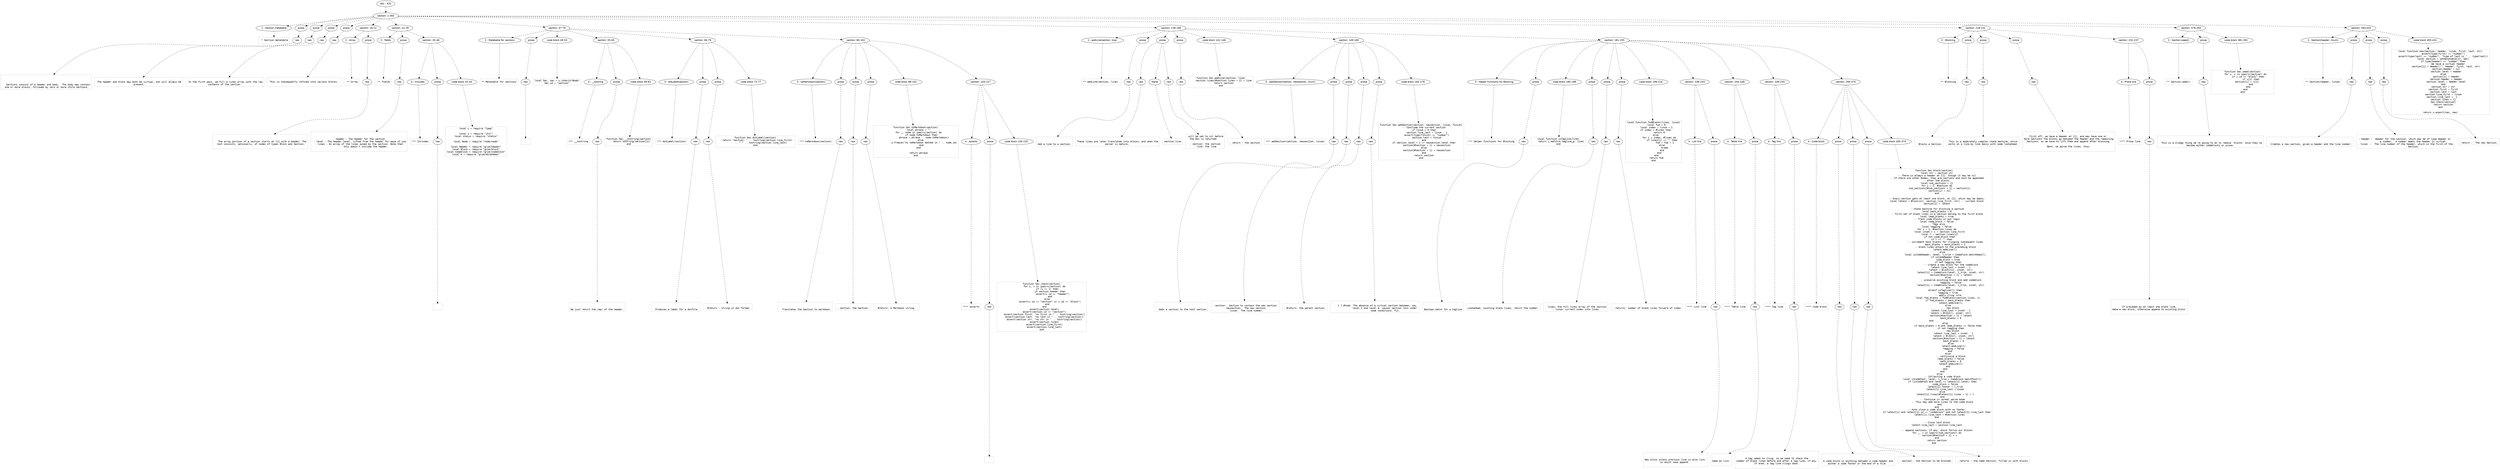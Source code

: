 digraph hierarchy {

node [fontname=Helvetica]
edge [style=dashed]

doc_0 [label="doc - 432"]


doc_0 -> { section_1}
{rank=same; section_1}

section_1 [label="section: 1-393"]


section_1 -> { header_2 prose_3 prose_4 prose_5 prose_6 section_7 section_8 section_9 section_10 section_11 section_12 section_13}
{rank=same; header_2 prose_3 prose_4 prose_5 prose_6 section_7 section_8 section_9 section_10 section_11 section_12 section_13}

header_2 [label="1 : Section metatable"]

prose_3 [label="prose"]

prose_4 [label="prose"]

prose_5 [label="prose"]

prose_6 [label="prose"]

section_7 [label="section: 16-21"]

section_8 [label="section: 22-29"]

section_9 [label="section: 47-79"]

section_10 [label="section: 128-180"]

section_11 [label="section: 218-231"]

section_12 [label="section: 376-393"]

section_13 [label="section: 394-432"]


header_2 -> leaf_14
leaf_14  [color=Gray,shape=rectangle,fontname=Inconsolata,label=" * Section metatable"]
prose_3 -> { raw_15}
{rank=same; raw_15}

raw_15 [label="raw"]


raw_15 -> leaf_16
leaf_16  [color=Gray,shape=rectangle,fontname=Inconsolata,label="


   Sections consist of a header and body.  The body may contain
 one or more blocks, followed by zero or more child sections.
"]
prose_4 -> { raw_17}
{rank=same; raw_17}

raw_17 [label="raw"]


raw_17 -> leaf_18
leaf_18  [color=Gray,shape=rectangle,fontname=Inconsolata,label="
 The header and block may both be virtual, but will always be
 present.
"]
prose_5 -> { raw_19}
{rank=same; raw_19}

raw_19 [label="raw"]


raw_19 -> leaf_20
leaf_20  [color=Gray,shape=rectangle,fontname=Inconsolata,label="
 In the first pass, we fill a lines array with the raw
 contents of the section. 
"]
prose_6 -> { raw_21}
{rank=same; raw_21}

raw_21 [label="raw"]


raw_21 -> leaf_22
leaf_22  [color=Gray,shape=rectangle,fontname=Inconsolata,label="
 This is subsequently refined into various blocks. 

"]
section_7 -> { header_23 prose_24}
{rank=same; header_23 prose_24}

header_23 [label="2 : Array"]

prose_24 [label="prose"]


header_23 -> leaf_25
leaf_25  [color=Gray,shape=rectangle,fontname=Inconsolata,label=" ** Array"]
prose_24 -> { raw_26}
{rank=same; raw_26}

raw_26 [label="raw"]


raw_26 -> leaf_27
leaf_27  [color=Gray,shape=rectangle,fontname=Inconsolata,label="

   The array portion of a section starts at [1] with a header. The
 rest consists, optionally, of nodes of types Block and Section.

"]
section_8 -> { header_28 prose_29 section_30}
{rank=same; header_28 prose_29 section_30}

header_28 [label="2 : Fields"]

prose_29 [label="prose"]

section_30 [label="section: 30-46"]


header_28 -> leaf_31
leaf_31  [color=Gray,shape=rectangle,fontname=Inconsolata,label=" ** Fields"]
prose_29 -> { raw_32}
{rank=same; raw_32}

raw_32 [label="raw"]


raw_32 -> leaf_33
leaf_33  [color=Gray,shape=rectangle,fontname=Inconsolata,label="

 - header : The header for the section.
 - level : The header level, lifted from the header for ease of use
 - lines : An array of the lines owned by the section. Note that 
           this doesn't include the header. 

"]
section_30 -> { header_34 prose_35 codeblock_36}
{rank=same; header_34 prose_35 codeblock_36}

header_34 [label="3 : Includes"]

prose_35 [label="prose"]

codeblock_36 [label="code block 32-44"]


header_34 -> leaf_37
leaf_37  [color=Gray,shape=rectangle,fontname=Inconsolata,label="*** Includes"]
prose_35 -> { raw_38}
{rank=same; raw_38}

raw_38 [label="raw"]


raw_38 -> leaf_39
leaf_39  [color=Gray,shape=rectangle,fontname=Inconsolata,label="
"]
codeblock_36 -> leaf_40
leaf_40  [color=Gray,shape=rectangle,fontname=Inconsolata,label="local L = require \"lpeg\"

local u = require \"util\"
local status = require \"status\"

local Node = require \"node/node\"

local Header = require \"grym/header\"
local Block = require \"grym/block\"
local Codeblock = require \"grym/codeblock\"
local m = require \"grym/morphemes\""]
section_9 -> { header_41 prose_42 codeblock_43 section_44 section_45 section_46}
{rank=same; header_41 prose_42 codeblock_43 section_44 section_45 section_46}

header_41 [label="2 : Metatable for sections"]

prose_42 [label="prose"]

codeblock_43 [label="code block 49-53"]

section_44 [label="section: 55-65"]

section_45 [label="section: 66-79"]

section_46 [label="section: 80-102"]


header_41 -> leaf_47
leaf_47  [color=Gray,shape=rectangle,fontname=Inconsolata,label="** Metatable for sections"]
prose_42 -> { raw_48}
{rank=same; raw_48}

raw_48 [label="raw"]


raw_48 -> leaf_49
leaf_49  [color=Gray,shape=rectangle,fontname=Inconsolata,label="
"]
codeblock_43 -> leaf_50
leaf_50  [color=Gray,shape=rectangle,fontname=Inconsolata,label="local Sec, sec = u.inherit(Node)
Sec.id = \"section\"
"]
section_44 -> { header_51 prose_52 codeblock_53}
{rank=same; header_51 prose_52 codeblock_53}

header_51 [label="3 : __tostring"]

prose_52 [label="prose"]

codeblock_53 [label="code block 59-63"]


header_51 -> leaf_54
leaf_54  [color=Gray,shape=rectangle,fontname=Inconsolata,label="*** __tostring"]
prose_52 -> { raw_55}
{rank=same; raw_55}

raw_55 [label="raw"]


raw_55 -> leaf_56
leaf_56  [color=Gray,shape=rectangle,fontname=Inconsolata,label="

We just return the repr of the header.
"]
codeblock_53 -> leaf_57
leaf_57  [color=Gray,shape=rectangle,fontname=Inconsolata,label="function Sec.__tostring(section)
    return tostring(section[1])
end"]
section_45 -> { header_58 prose_59 prose_60 codeblock_61}
{rank=same; header_58 prose_59 prose_60 codeblock_61}

header_58 [label="3 : dotLabel(section)"]

prose_59 [label="prose"]

prose_60 [label="prose"]

codeblock_61 [label="code block 72-77"]


header_58 -> leaf_62
leaf_62  [color=Gray,shape=rectangle,fontname=Inconsolata,label="*** dotLabel(section)"]
prose_59 -> { raw_63}
{rank=same; raw_63}

raw_63 [label="raw"]


raw_63 -> leaf_64
leaf_64  [color=Gray,shape=rectangle,fontname=Inconsolata,label="

  Produces a label for a dotfile.
"]
prose_60 -> { raw_65}
{rank=same; raw_65}

raw_65 [label="raw"]


raw_65 -> leaf_66
leaf_66  [color=Gray,shape=rectangle,fontname=Inconsolata,label="
- #return : string in dot format.
"]
codeblock_61 -> leaf_67
leaf_67  [color=Gray,shape=rectangle,fontname=Inconsolata,label="function Sec.dotLabel(section)
    return \"section: \" .. tostring(section.line_first) 
        .. \"-\" .. tostring(section.line_last)
end"]
section_46 -> { header_68 prose_69 prose_70 prose_71 codeblock_72 section_73}
{rank=same; header_68 prose_69 prose_70 prose_71 codeblock_72 section_73}

header_68 [label="3 : toMarkdown(section)"]

prose_69 [label="prose"]

prose_70 [label="prose"]

prose_71 [label="prose"]

codeblock_72 [label="code block 88-101"]

section_73 [label="section: 103-127"]


header_68 -> leaf_74
leaf_74  [color=Gray,shape=rectangle,fontname=Inconsolata,label="*** toMarkdown(section)"]
prose_69 -> { raw_75}
{rank=same; raw_75}

raw_75 [label="raw"]


raw_75 -> leaf_76
leaf_76  [color=Gray,shape=rectangle,fontname=Inconsolata,label="

  Translates the Section to markdown.
"]
prose_70 -> { raw_77}
{rank=same; raw_77}

raw_77 [label="raw"]


raw_77 -> leaf_78
leaf_78  [color=Gray,shape=rectangle,fontname=Inconsolata,label="
- section: the Section.
"]
prose_71 -> { raw_79}
{rank=same; raw_79}

raw_79 [label="raw"]


raw_79 -> leaf_80
leaf_80  [color=Gray,shape=rectangle,fontname=Inconsolata,label="
- #return: A Markdown string.  
"]
codeblock_72 -> leaf_81
leaf_81  [color=Gray,shape=rectangle,fontname=Inconsolata,label="function Sec.toMarkdown(section)
    local phrase = \"\"
    for _, node in ipairs(section) do
        if node.toMarkdown then
            phrase = phrase .. node:toMarkdown()
        else 
            u.freeze(\"no toMarkdown method in \" .. node.id)
        end
    end

    return phrase
end"]
section_73 -> { header_82 prose_83 codeblock_84}
{rank=same; header_82 prose_83 codeblock_84}

header_82 [label="4 : asserts"]

prose_83 [label="prose"]

codeblock_84 [label="code block 105-125"]


header_82 -> leaf_85
leaf_85  [color=Gray,shape=rectangle,fontname=Inconsolata,label="**** asserts"]
prose_83 -> { raw_86}
{rank=same; raw_86}

raw_86 [label="raw"]


raw_86 -> leaf_87
leaf_87  [color=Gray,shape=rectangle,fontname=Inconsolata,label="
"]
codeblock_84 -> leaf_88
leaf_88  [color=Gray,shape=rectangle,fontname=Inconsolata,label="function Sec.check(section)
    for i, v in ipairs(section) do
        if (i == 1) then
            if section.header then
                assert(v.id == \"header\")
            end
        else
            assert(v.id == \"section\" or v.id == \"block\")
        end
    end
    assert(section.level)
    assert(section.id == \"section\")
    assert(section.first, \"no first in \" .. tostring(section))
    assert(section.last, \"no last in \" .. tostring(section))
    assert(section.str, \"no str in \" .. tostring(section))
    assert(section.lines)
    assert(section.line_first)
    assert(section.line_last)
end"]
section_10 -> { header_89 prose_90 prose_91 prose_92 codeblock_93 section_94 section_95}
{rank=same; header_89 prose_90 prose_91 prose_92 codeblock_93 section_94 section_95}

header_89 [label="2 : addLine(section, line) "]

prose_90 [label="prose"]

prose_91 [label="prose"]

prose_92 [label="prose"]

codeblock_93 [label="code block 141-146"]

section_94 [label="section: 149-180"]

section_95 [label="section: 181-255"]


header_89 -> leaf_96
leaf_96  [color=Gray,shape=rectangle,fontname=Inconsolata,label="** addLine(section, line) "]
prose_90 -> { raw_97}
{rank=same; raw_97}

raw_97 [label="raw"]


raw_97 -> leaf_98
leaf_98  [color=Gray,shape=rectangle,fontname=Inconsolata,label="

Add a line to a section.
"]
prose_91 -> { raw_99 literal_100 raw_101}
{rank=same; raw_99 literal_100 raw_101}

raw_99 [label="raw"]

literal_100 [label="literal"]

raw_101 [label="raw"]


raw_99 -> leaf_102
leaf_102  [color=Gray,shape=rectangle,fontname=Inconsolata,label="
These lines are later translated into blocks, and when the
parser is mature, "]
literal_100 -> leaf_103
leaf_103  [color=Gray,shape=rectangle,fontname=Inconsolata,label="section.line"]
raw_101 -> leaf_104
leaf_104  [color=Gray,shape=rectangle,fontname=Inconsolata,label=" will be set to nil before
the Doc is returned.  
 
- section: the section
- line: the line
"]
prose_92 -> { raw_105}
{rank=same; raw_105}

raw_105 [label="raw"]


raw_105 -> leaf_106
leaf_106  [color=Gray,shape=rectangle,fontname=Inconsolata,label="
- return : the section
"]
codeblock_93 -> leaf_107
leaf_107  [color=Gray,shape=rectangle,fontname=Inconsolata,label="function Sec.addLine(section, line)
    section.lines[#section.lines + 1] = line
    return section
end"]
section_94 -> { header_108 prose_109 prose_110 prose_111 prose_112 codeblock_113}
{rank=same; header_108 prose_109 prose_110 prose_111 prose_112 codeblock_113}

header_108 [label="3 : addSection(section, newsection, linum)"]

prose_109 [label="prose"]

prose_110 [label="prose"]

prose_111 [label="prose"]

prose_112 [label="prose"]

codeblock_113 [label="code block 163-178"]


header_108 -> leaf_114
leaf_114  [color=Gray,shape=rectangle,fontname=Inconsolata,label="*** addSection(section, newsection, linum)"]
prose_109 -> { raw_115}
{rank=same; raw_115}

raw_115 [label="raw"]


raw_115 -> leaf_116
leaf_116  [color=Gray,shape=rectangle,fontname=Inconsolata,label="

  Adds a section to the host section
"]
prose_110 -> { raw_117}
{rank=same; raw_117}

raw_117 [label="raw"]


raw_117 -> leaf_118
leaf_118  [color=Gray,shape=rectangle,fontname=Inconsolata,label="
- section:  Section to contain the new section.
- newsection:  The new section.
- linum:  The line number.
"]
prose_111 -> { raw_119}
{rank=same; raw_119}

raw_119 [label="raw"]


raw_119 -> leaf_120
leaf_120  [color=Gray,shape=rectangle,fontname=Inconsolata,label="
- #return: the parent section.
"]
prose_112 -> { raw_121}
{rank=same; raw_121}

raw_121 [label="raw"]


raw_121 -> leaf_122
leaf_122  [color=Gray,shape=rectangle,fontname=Inconsolata,label="
  - [ ] #todo  The absence of a virtual section between, say,
               level 2 and level 4, causes section loss under 
               some conditions. Fix.
"]
codeblock_113 -> leaf_123
leaf_123  [color=Gray,shape=rectangle,fontname=Inconsolata,label="function Sec.addSection(section, newsection, linum, finish)
    -- Conclude the current section
    if linum > 0 then
        section.line_last = linum - 1
        assert(type(finish) == \"number\")
        section.last = finish
    end
    if section.level + 1 == newsection.level then
        section[#section + 1] = newsection
    else
        section[#section + 1] = newsection
    end
    return section
end"]
section_95 -> { header_124 prose_125 codeblock_126 prose_127 prose_128 prose_129 codeblock_130 section_131 section_132 section_133 section_134}
{rank=same; header_124 prose_125 codeblock_126 prose_127 prose_128 prose_129 codeblock_130 section_131 section_132 section_133 section_134}

header_124 [label="3 : Helper Functions for Blocking"]

prose_125 [label="prose"]

codeblock_126 [label="code block 185-189"]

prose_127 [label="prose"]

prose_128 [label="prose"]

prose_129 [label="prose"]

codeblock_130 [label="code block 199-216"]

section_131 [label="section: 238-243"]

section_132 [label="section: 244-248"]

section_133 [label="section: 249-255"]

section_134 [label="section: 256-375"]


header_124 -> leaf_135
leaf_135  [color=Gray,shape=rectangle,fontname=Inconsolata,label="*** Helper Functions for Blocking"]
prose_125 -> { raw_136}
{rank=same; raw_136}

raw_136 [label="raw"]


raw_136 -> leaf_137
leaf_137  [color=Gray,shape=rectangle,fontname=Inconsolata,label="

Boolean match for a tagline
"]
codeblock_126 -> leaf_138
leaf_138  [color=Gray,shape=rectangle,fontname=Inconsolata,label="local function isTagline(line)
    return L.match(m.tagline_p, line)
end"]
prose_127 -> { raw_139}
{rank=same; raw_139}

raw_139 [label="raw"]


raw_139 -> leaf_140
leaf_140  [color=Gray,shape=rectangle,fontname=Inconsolata,label="
Lookahead, counting blank lines, return the number.
"]
prose_128 -> { raw_141}
{rank=same; raw_141}

raw_141 [label="raw"]


raw_141 -> leaf_142
leaf_142  [color=Gray,shape=rectangle,fontname=Inconsolata,label="
- lines: the full lines array of the section
- linum: current index into lines
"]
prose_129 -> { raw_143}
{rank=same; raw_143}

raw_143 [label="raw"]


raw_143 -> leaf_144
leaf_144  [color=Gray,shape=rectangle,fontname=Inconsolata,label="
- returns: number of blank lines forward of index
"]
codeblock_130 -> leaf_145
leaf_145  [color=Gray,shape=rectangle,fontname=Inconsolata,label="local function fwdBlanks(lines, linum)
    local fwd = 0
    local index = linum + 1
    if index > #lines then 
        return 0
    else 
        for i = index, #lines do
            if lines[i] == \"\" then
                fwd = fwd + 1
            else
                break
            end
        end
    end
    return fwd
end"]
section_131 -> { header_146 prose_147}
{rank=same; header_146 prose_147}

header_146 [label="4 : List line"]

prose_147 [label="prose"]


header_146 -> leaf_148
leaf_148  [color=Gray,shape=rectangle,fontname=Inconsolata,label="**** List line"]
prose_147 -> { raw_149}
{rank=same; raw_149}

raw_149 [label="raw"]


raw_149 -> leaf_150
leaf_150  [color=Gray,shape=rectangle,fontname=Inconsolata,label="

New block unless previous line is also list,
in which case append. 

"]
section_132 -> { header_151 prose_152}
{rank=same; header_151 prose_152}

header_151 [label="4 : Table line"]

prose_152 [label="prose"]


header_151 -> leaf_153
leaf_153  [color=Gray,shape=rectangle,fontname=Inconsolata,label="**** Table line"]
prose_152 -> { raw_154}
{rank=same; raw_154}

raw_154 [label="raw"]


raw_154 -> leaf_155
leaf_155  [color=Gray,shape=rectangle,fontname=Inconsolata,label="

Same as list.

"]
section_133 -> { header_156 prose_157}
{rank=same; header_156 prose_157}

header_156 [label="4 : Tag line "]

prose_157 [label="prose"]


header_156 -> leaf_158
leaf_158  [color=Gray,shape=rectangle,fontname=Inconsolata,label="**** Tag line "]
prose_157 -> { raw_159}
{rank=same; raw_159}

raw_159 [label="raw"]


raw_159 -> leaf_160
leaf_160  [color=Gray,shape=rectangle,fontname=Inconsolata,label="

A tag needs to cling, so we need to check the
number of blank lines before and after a tag line, if any.
If even, a tag line clings down.

"]
section_134 -> { header_161 prose_162 prose_163 prose_164 codeblock_165}
{rank=same; header_161 prose_162 prose_163 prose_164 codeblock_165}

header_161 [label="4 : Code block"]

prose_162 [label="prose"]

prose_163 [label="prose"]

prose_164 [label="prose"]

codeblock_165 [label="code block 265-374"]


header_161 -> leaf_166
leaf_166  [color=Gray,shape=rectangle,fontname=Inconsolata,label="**** Code block"]
prose_162 -> { raw_167}
{rank=same; raw_167}

raw_167 [label="raw"]


raw_167 -> leaf_168
leaf_168  [color=Gray,shape=rectangle,fontname=Inconsolata,label="

A code block is anything between a code header and
either a code footer or the end of a file. 
"]
prose_163 -> { raw_169}
{rank=same; raw_169}

raw_169 [label="raw"]


raw_169 -> leaf_170
leaf_170  [color=Gray,shape=rectangle,fontname=Inconsolata,label="
- section : the Section to be blocked
"]
prose_164 -> { raw_171}
{rank=same; raw_171}

raw_171 [label="raw"]


raw_171 -> leaf_172
leaf_172  [color=Gray,shape=rectangle,fontname=Inconsolata,label="
- returns : the same Section, filled in with blocks
"]
codeblock_165 -> leaf_173
leaf_173  [color=Gray,shape=rectangle,fontname=Inconsolata,label="function Sec.block(section)
    local str = section.str
    -- There is always a header at [1], though it may be nil
    -- If there are other Nodes, they are sections and must be appended
    -- after the blocks.
    local sub_sections = {}
    for i = 2, #section do
        sub_sections[#sub_sections + 1] = section[i]
        section[i] = nil
    end

    -- Every section gets at least one block, at [2], which may be empty.
    local latest = Block(nil, section.line_first, str) -- current block
    section[2] = latest

    -- State machine for blocking a section
    local back_blanks = 0
    -- first set of blank lines in a section belong to the first block
    local lead_blanks = true
    -- Track code blocks in own logic
    local code_block = false
    -- Tags also
    local tagging = false
    for i = 1, #section.lines do
        local inset = i + section.line_first
        local l = section.lines[i]
        if not code_block then
            if l == \"\" then 
                -- increment back blanks for clinging subsequent lines
                back_blanks = back_blanks + 1
                -- blank lines attach to the preceding block
                latest:addLine(l)
            else
                local isCodeHeader, level, l_trim = Codeblock.matchHead(l)
                if isCodeHeader then
                    code_block = true
                    if not tagging then
                        -- create a new block for the codeblock
                        latest.line_last = inset - 1
                        latest = Block(nil, inset, str)
                        latest[1] = Codeblock(level, l_trim, inset, str)
                        section[#section + 1] = latest
                    else
                        -- preserve existing block and add codeblock
                        tagging = false
                        latest[1] = Codeblock(level, l_trim, inset, str)
                    end
                elseif isTagline(l) then
                    tagging = true
                    -- apply cling rule
                    local fwd_blanks = fwdBlanks(section.lines, i)
                    if fwd_blanks > back_blanks then
                        latest:addLine(l)
                    else
                        -- new block
                        latest.line_last = inset - 1
                        latest = Block(l, inset, str)
                        section[#section + 1] = latest
                        back_blanks = 0
                    end                        
                else
                    if back_blanks > 0 and lead_blanks == false then
                        if not tagging then
                        -- new block
                            latest.line_last = inset - 1
                            latest = Block(l, inset, str)
                            section[#section + 1] = latest
                            back_blanks = 0
                        else
                            latest:addLine(l)
                            tagging = false
                        end 
                    else
                        -- continuing a block
                        lead_blanks = false
                        back_blanks = 0
                        latest:addLine(l)
                    end
                end
            end
        else
            -- Collecting a code block
            local isCodeFoot, level, l_trim = Codeblock.matchFoot(l)
            if (isCodeFoot and level == latest[1].level) then
                code_block = false
                latest[1].footer = l_trim
                latest[1].line_last = inset
            else
                latest[1].lines[#latest[1].lines + 1] = l
            end
            -- Continue in normal parse mode
            -- This may add more lines to the code block
        end
    end
    -- Auto-close a code block with no footer.
    if latest[1] and latest[1].id == \"codeblock\" and not latest[1].line_last then
        latest[1].line_last = #section.lines
    end

    -- Close last block
    latest.line_last = section.line_last

    -- Append sections, if any, which follow our blocks
    for _, v in ipairs(sub_sections) do
        section[#section + 1] = v
    end
    return section
end"]
section_11 -> { header_174 prose_175 prose_176 prose_177 section_178}
{rank=same; header_174 prose_175 prose_176 prose_177 section_178}

header_174 [label="2 : Blocking"]

prose_175 [label="prose"]

prose_176 [label="prose"]

prose_177 [label="prose"]

section_178 [label="section: 232-237"]


header_174 -> leaf_179
leaf_179  [color=Gray,shape=rectangle,fontname=Inconsolata,label="** Blocking"]
prose_175 -> { raw_180}
{rank=same; raw_180}

raw_180 [label="raw"]


raw_180 -> leaf_181
leaf_181  [color=Gray,shape=rectangle,fontname=Inconsolata,label="

  Blocks a Section.
"]
prose_176 -> { raw_182}
{rank=same; raw_182}

raw_182 [label="raw"]


raw_182 -> leaf_183
leaf_183  [color=Gray,shape=rectangle,fontname=Inconsolata,label="
This is a moderately complex state machine, which
works on a line-by-line basis with some lookahead.
"]
prose_177 -> { raw_184}
{rank=same; raw_184}

raw_184 [label="raw"]


raw_184 -> leaf_185
leaf_185  [color=Gray,shape=rectangle,fontname=Inconsolata,label="
First off, we have a Header at [1], and may have one or 
more Sections The blocks go between the Header and the remaining
Sections, so we have to lift them and append after blocking.
 
Next, we parse the lines, thus:

"]
section_178 -> { header_186 prose_187}
{rank=same; header_186 prose_187}

header_186 [label="4 : Prose line"]

prose_187 [label="prose"]


header_186 -> leaf_188
leaf_188  [color=Gray,shape=rectangle,fontname=Inconsolata,label="**** Prose line"]
prose_187 -> { raw_189}
{rank=same; raw_189}

raw_189 [label="raw"]


raw_189 -> leaf_190
leaf_190  [color=Gray,shape=rectangle,fontname=Inconsolata,label="

If preceded by at least one blank line,
make a new block, otherwise append to existing block.

"]
section_12 -> { header_191 prose_192 codeblock_193}
{rank=same; header_191 prose_192 codeblock_193}

header_191 [label="2 : Section:weed()"]

prose_192 [label="prose"]

codeblock_193 [label="code block 381-391"]


header_191 -> leaf_194
leaf_194  [color=Gray,shape=rectangle,fontname=Inconsolata,label="** Section:weed()"]
prose_192 -> { raw_195}
{rank=same; raw_195}

raw_195 [label="raw"]


raw_195 -> leaf_196
leaf_196  [color=Gray,shape=rectangle,fontname=Inconsolata,label="

  This is a kludgy thing we're going to do to remove 'blocks' once they've
become either codeblocks or prose.
"]
codeblock_193 -> leaf_197
leaf_197  [color=Gray,shape=rectangle,fontname=Inconsolata,label="function Sec.weed(section)
    for i, v in ipairs(section) do
        if v.id == \"block\" then
            if v[1] then
                section[i] = v[1]          
            end
        end
    end
end"]
section_13 -> { header_198 prose_199 prose_200 prose_201 codeblock_202}
{rank=same; header_198 prose_199 prose_200 prose_201 codeblock_202}

header_198 [label="2 : Section(header, linum)"]

prose_199 [label="prose"]

prose_200 [label="prose"]

prose_201 [label="prose"]

codeblock_202 [label="code block 405-431"]


header_198 -> leaf_203
leaf_203  [color=Gray,shape=rectangle,fontname=Inconsolata,label="** Section(header, linum)"]
prose_199 -> { raw_204}
{rank=same; raw_204}

raw_204 [label="raw"]


raw_204 -> leaf_205
leaf_205  [color=Gray,shape=rectangle,fontname=Inconsolata,label="

  Creates a new section, given a header and the line number.
"]
prose_200 -> { raw_206}
{rank=same; raw_206}

raw_206 [label="raw"]


raw_206 -> leaf_207
leaf_207  [color=Gray,shape=rectangle,fontname=Inconsolata,label="
- header :  Header for the section, which may be of type Header or 
            a number.  A number means the header is virtual.
- linum  :  The line number of the header, which is the first of the
            Section.
"]
prose_201 -> { raw_208}
{rank=same; raw_208}

raw_208 [label="raw"]


raw_208 -> leaf_209
leaf_209  [color=Gray,shape=rectangle,fontname=Inconsolata,label="
- return :  The new Section.
"]
codeblock_202 -> leaf_210
leaf_210  [color=Gray,shape=rectangle,fontname=Inconsolata,label="local function new(Section, header, linum, first, last, str)
    assert(type(first) == \"number\")
    assert(type(last) == \"number\", \"type of last is \" .. type(last))
    local section = setmetatable({}, Sec)
    if type(header) == \"number\" then
        -- We have a virtual header
        section[1] = Header(\"\", header, first, last, str)
        section.header = nil
        section.level = header
    else
        section[1] = header
        section.header = header
        section.level = header.level
    end
    section.str = str
    section.first = first
    section.last = last
    section.line_first = linum
    section.line_last = -1  
    section.lines = {}
    Sec.check(section)
    return section
end

return u.export(sec, new)"]

}
